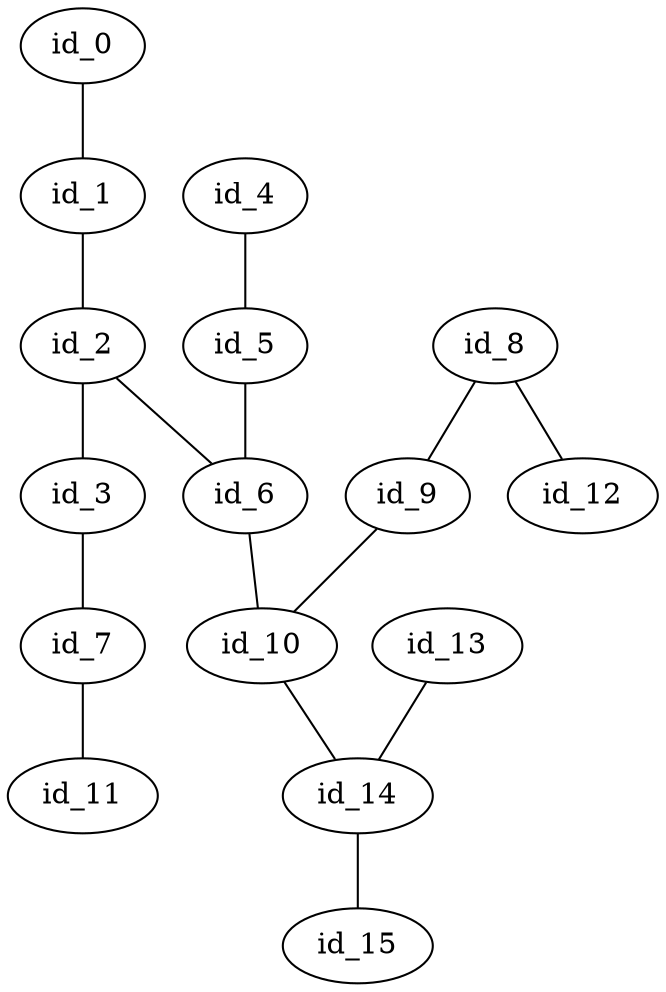 graph GR{
id_0;
id_1;
id_2;
id_3;
id_4;
id_5;
id_6;
id_7;
id_8;
id_9;
id_10;
id_11;
id_12;
id_13;
id_14;
id_15;
id_9--id_10;
id_2--id_6;
id_10--id_14;
id_2--id_3;
id_5--id_6;
id_1--id_2;
id_3--id_7;
id_14--id_15;
id_13--id_14;
id_0--id_1;
id_8--id_9;
id_7--id_11;
id_6--id_10;
id_8--id_12;
id_4--id_5;
}